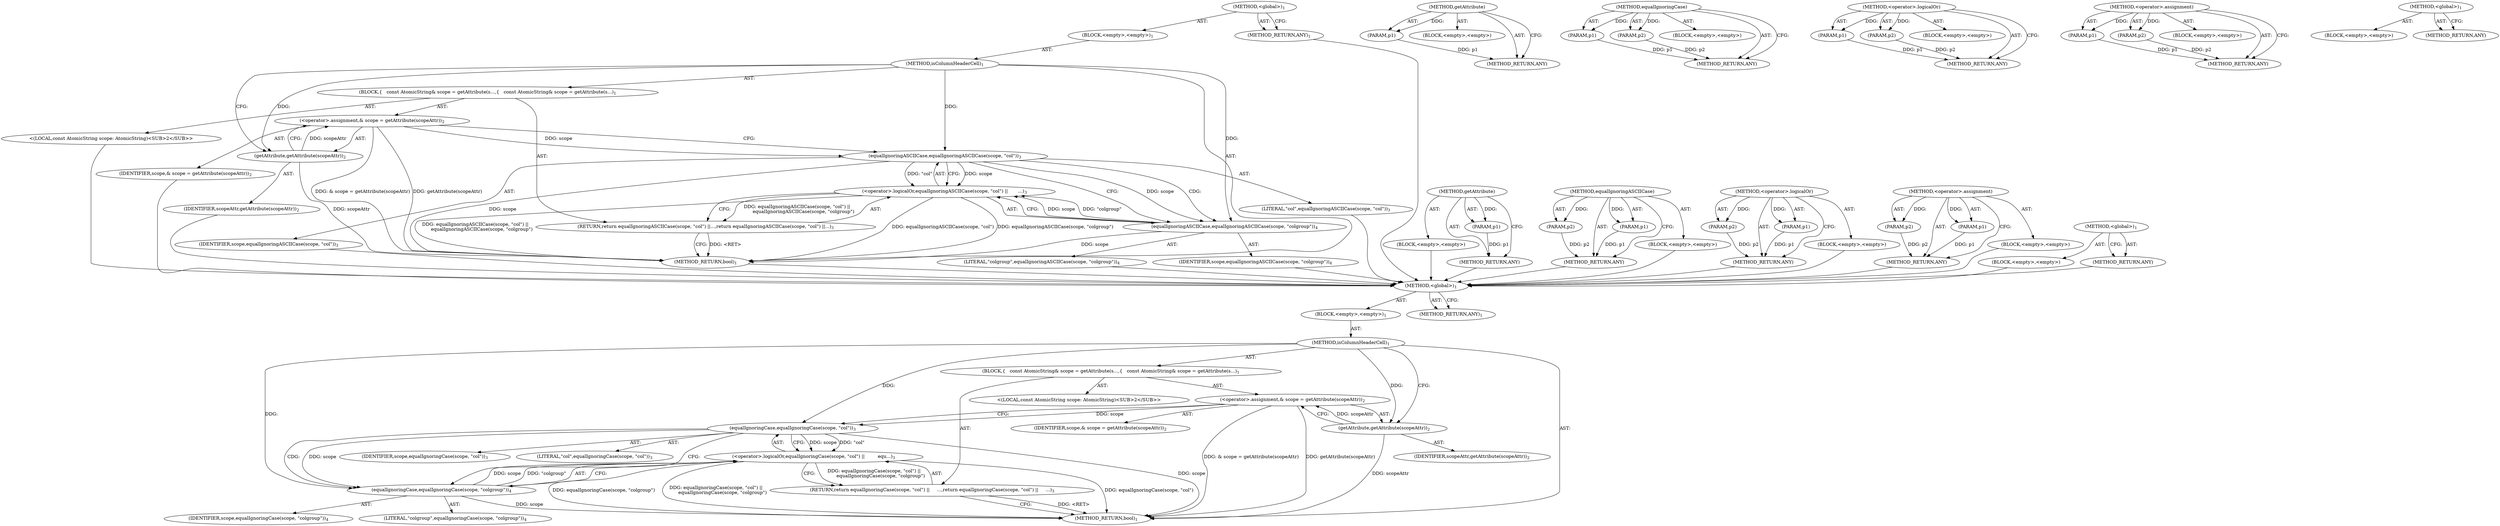 digraph "&lt;global&gt;" {
vulnerable_6 [label=<(METHOD,&lt;global&gt;)<SUB>1</SUB>>];
vulnerable_7 [label=<(BLOCK,&lt;empty&gt;,&lt;empty&gt;)<SUB>1</SUB>>];
vulnerable_8 [label=<(METHOD,isColumnHeaderCell)<SUB>1</SUB>>];
vulnerable_9 [label=<(BLOCK,{
   const AtomicString&amp; scope = getAttribute(s...,{
   const AtomicString&amp; scope = getAttribute(s...)<SUB>1</SUB>>];
vulnerable_10 [label="<(LOCAL,const AtomicString scope: AtomicString)<SUB>2</SUB>>"];
vulnerable_11 [label=<(&lt;operator&gt;.assignment,&amp; scope = getAttribute(scopeAttr))<SUB>2</SUB>>];
vulnerable_12 [label=<(IDENTIFIER,scope,&amp; scope = getAttribute(scopeAttr))<SUB>2</SUB>>];
vulnerable_13 [label=<(getAttribute,getAttribute(scopeAttr))<SUB>2</SUB>>];
vulnerable_14 [label=<(IDENTIFIER,scopeAttr,getAttribute(scopeAttr))<SUB>2</SUB>>];
vulnerable_15 [label=<(RETURN,return equalIgnoringCase(scope, &quot;col&quot;) ||
     ...,return equalIgnoringCase(scope, &quot;col&quot;) ||
     ...)<SUB>3</SUB>>];
vulnerable_16 [label=<(&lt;operator&gt;.logicalOr,equalIgnoringCase(scope, &quot;col&quot;) ||
         equ...)<SUB>3</SUB>>];
vulnerable_17 [label=<(equalIgnoringCase,equalIgnoringCase(scope, &quot;col&quot;))<SUB>3</SUB>>];
vulnerable_18 [label=<(IDENTIFIER,scope,equalIgnoringCase(scope, &quot;col&quot;))<SUB>3</SUB>>];
vulnerable_19 [label=<(LITERAL,&quot;col&quot;,equalIgnoringCase(scope, &quot;col&quot;))<SUB>3</SUB>>];
vulnerable_20 [label=<(equalIgnoringCase,equalIgnoringCase(scope, &quot;colgroup&quot;))<SUB>4</SUB>>];
vulnerable_21 [label=<(IDENTIFIER,scope,equalIgnoringCase(scope, &quot;colgroup&quot;))<SUB>4</SUB>>];
vulnerable_22 [label=<(LITERAL,&quot;colgroup&quot;,equalIgnoringCase(scope, &quot;colgroup&quot;))<SUB>4</SUB>>];
vulnerable_23 [label=<(METHOD_RETURN,bool)<SUB>1</SUB>>];
vulnerable_25 [label=<(METHOD_RETURN,ANY)<SUB>1</SUB>>];
vulnerable_51 [label=<(METHOD,getAttribute)>];
vulnerable_52 [label=<(PARAM,p1)>];
vulnerable_53 [label=<(BLOCK,&lt;empty&gt;,&lt;empty&gt;)>];
vulnerable_54 [label=<(METHOD_RETURN,ANY)>];
vulnerable_60 [label=<(METHOD,equalIgnoringCase)>];
vulnerable_61 [label=<(PARAM,p1)>];
vulnerable_62 [label=<(PARAM,p2)>];
vulnerable_63 [label=<(BLOCK,&lt;empty&gt;,&lt;empty&gt;)>];
vulnerable_64 [label=<(METHOD_RETURN,ANY)>];
vulnerable_55 [label=<(METHOD,&lt;operator&gt;.logicalOr)>];
vulnerable_56 [label=<(PARAM,p1)>];
vulnerable_57 [label=<(PARAM,p2)>];
vulnerable_58 [label=<(BLOCK,&lt;empty&gt;,&lt;empty&gt;)>];
vulnerable_59 [label=<(METHOD_RETURN,ANY)>];
vulnerable_46 [label=<(METHOD,&lt;operator&gt;.assignment)>];
vulnerable_47 [label=<(PARAM,p1)>];
vulnerable_48 [label=<(PARAM,p2)>];
vulnerable_49 [label=<(BLOCK,&lt;empty&gt;,&lt;empty&gt;)>];
vulnerable_50 [label=<(METHOD_RETURN,ANY)>];
vulnerable_40 [label=<(METHOD,&lt;global&gt;)<SUB>1</SUB>>];
vulnerable_41 [label=<(BLOCK,&lt;empty&gt;,&lt;empty&gt;)>];
vulnerable_42 [label=<(METHOD_RETURN,ANY)>];
fixed_6 [label=<(METHOD,&lt;global&gt;)<SUB>1</SUB>>];
fixed_7 [label=<(BLOCK,&lt;empty&gt;,&lt;empty&gt;)<SUB>1</SUB>>];
fixed_8 [label=<(METHOD,isColumnHeaderCell)<SUB>1</SUB>>];
fixed_9 [label=<(BLOCK,{
   const AtomicString&amp; scope = getAttribute(s...,{
   const AtomicString&amp; scope = getAttribute(s...)<SUB>1</SUB>>];
fixed_10 [label="<(LOCAL,const AtomicString scope: AtomicString)<SUB>2</SUB>>"];
fixed_11 [label=<(&lt;operator&gt;.assignment,&amp; scope = getAttribute(scopeAttr))<SUB>2</SUB>>];
fixed_12 [label=<(IDENTIFIER,scope,&amp; scope = getAttribute(scopeAttr))<SUB>2</SUB>>];
fixed_13 [label=<(getAttribute,getAttribute(scopeAttr))<SUB>2</SUB>>];
fixed_14 [label=<(IDENTIFIER,scopeAttr,getAttribute(scopeAttr))<SUB>2</SUB>>];
fixed_15 [label=<(RETURN,return equalIgnoringASCIICase(scope, &quot;col&quot;) ||
...,return equalIgnoringASCIICase(scope, &quot;col&quot;) ||
...)<SUB>3</SUB>>];
fixed_16 [label=<(&lt;operator&gt;.logicalOr,equalIgnoringASCIICase(scope, &quot;col&quot;) ||
       ...)<SUB>3</SUB>>];
fixed_17 [label=<(equalIgnoringASCIICase,equalIgnoringASCIICase(scope, &quot;col&quot;))<SUB>3</SUB>>];
fixed_18 [label=<(IDENTIFIER,scope,equalIgnoringASCIICase(scope, &quot;col&quot;))<SUB>3</SUB>>];
fixed_19 [label=<(LITERAL,&quot;col&quot;,equalIgnoringASCIICase(scope, &quot;col&quot;))<SUB>3</SUB>>];
fixed_20 [label=<(equalIgnoringASCIICase,equalIgnoringASCIICase(scope, &quot;colgroup&quot;))<SUB>4</SUB>>];
fixed_21 [label=<(IDENTIFIER,scope,equalIgnoringASCIICase(scope, &quot;colgroup&quot;))<SUB>4</SUB>>];
fixed_22 [label=<(LITERAL,&quot;colgroup&quot;,equalIgnoringASCIICase(scope, &quot;colgroup&quot;))<SUB>4</SUB>>];
fixed_23 [label=<(METHOD_RETURN,bool)<SUB>1</SUB>>];
fixed_25 [label=<(METHOD_RETURN,ANY)<SUB>1</SUB>>];
fixed_51 [label=<(METHOD,getAttribute)>];
fixed_52 [label=<(PARAM,p1)>];
fixed_53 [label=<(BLOCK,&lt;empty&gt;,&lt;empty&gt;)>];
fixed_54 [label=<(METHOD_RETURN,ANY)>];
fixed_60 [label=<(METHOD,equalIgnoringASCIICase)>];
fixed_61 [label=<(PARAM,p1)>];
fixed_62 [label=<(PARAM,p2)>];
fixed_63 [label=<(BLOCK,&lt;empty&gt;,&lt;empty&gt;)>];
fixed_64 [label=<(METHOD_RETURN,ANY)>];
fixed_55 [label=<(METHOD,&lt;operator&gt;.logicalOr)>];
fixed_56 [label=<(PARAM,p1)>];
fixed_57 [label=<(PARAM,p2)>];
fixed_58 [label=<(BLOCK,&lt;empty&gt;,&lt;empty&gt;)>];
fixed_59 [label=<(METHOD_RETURN,ANY)>];
fixed_46 [label=<(METHOD,&lt;operator&gt;.assignment)>];
fixed_47 [label=<(PARAM,p1)>];
fixed_48 [label=<(PARAM,p2)>];
fixed_49 [label=<(BLOCK,&lt;empty&gt;,&lt;empty&gt;)>];
fixed_50 [label=<(METHOD_RETURN,ANY)>];
fixed_40 [label=<(METHOD,&lt;global&gt;)<SUB>1</SUB>>];
fixed_41 [label=<(BLOCK,&lt;empty&gt;,&lt;empty&gt;)>];
fixed_42 [label=<(METHOD_RETURN,ANY)>];
vulnerable_6 -> vulnerable_7  [key=0, label="AST: "];
vulnerable_6 -> vulnerable_25  [key=0, label="AST: "];
vulnerable_6 -> vulnerable_25  [key=1, label="CFG: "];
vulnerable_7 -> vulnerable_8  [key=0, label="AST: "];
vulnerable_8 -> vulnerable_9  [key=0, label="AST: "];
vulnerable_8 -> vulnerable_23  [key=0, label="AST: "];
vulnerable_8 -> vulnerable_13  [key=0, label="CFG: "];
vulnerable_8 -> vulnerable_13  [key=1, label="DDG: "];
vulnerable_8 -> vulnerable_17  [key=0, label="DDG: "];
vulnerable_8 -> vulnerable_20  [key=0, label="DDG: "];
vulnerable_9 -> vulnerable_10  [key=0, label="AST: "];
vulnerable_9 -> vulnerable_11  [key=0, label="AST: "];
vulnerable_9 -> vulnerable_15  [key=0, label="AST: "];
vulnerable_11 -> vulnerable_12  [key=0, label="AST: "];
vulnerable_11 -> vulnerable_13  [key=0, label="AST: "];
vulnerable_11 -> vulnerable_17  [key=0, label="CFG: "];
vulnerable_11 -> vulnerable_17  [key=1, label="DDG: scope"];
vulnerable_11 -> vulnerable_23  [key=0, label="DDG: getAttribute(scopeAttr)"];
vulnerable_11 -> vulnerable_23  [key=1, label="DDG: &amp; scope = getAttribute(scopeAttr)"];
vulnerable_13 -> vulnerable_14  [key=0, label="AST: "];
vulnerable_13 -> vulnerable_11  [key=0, label="CFG: "];
vulnerable_13 -> vulnerable_11  [key=1, label="DDG: scopeAttr"];
vulnerable_13 -> vulnerable_23  [key=0, label="DDG: scopeAttr"];
vulnerable_15 -> vulnerable_16  [key=0, label="AST: "];
vulnerable_15 -> vulnerable_23  [key=0, label="CFG: "];
vulnerable_15 -> vulnerable_23  [key=1, label="DDG: &lt;RET&gt;"];
vulnerable_16 -> vulnerable_17  [key=0, label="AST: "];
vulnerable_16 -> vulnerable_20  [key=0, label="AST: "];
vulnerable_16 -> vulnerable_15  [key=0, label="CFG: "];
vulnerable_16 -> vulnerable_15  [key=1, label="DDG: equalIgnoringCase(scope, &quot;col&quot;) ||
         equalIgnoringCase(scope, &quot;colgroup&quot;)"];
vulnerable_16 -> vulnerable_23  [key=0, label="DDG: equalIgnoringCase(scope, &quot;col&quot;)"];
vulnerable_16 -> vulnerable_23  [key=1, label="DDG: equalIgnoringCase(scope, &quot;colgroup&quot;)"];
vulnerable_16 -> vulnerable_23  [key=2, label="DDG: equalIgnoringCase(scope, &quot;col&quot;) ||
         equalIgnoringCase(scope, &quot;colgroup&quot;)"];
vulnerable_17 -> vulnerable_18  [key=0, label="AST: "];
vulnerable_17 -> vulnerable_19  [key=0, label="AST: "];
vulnerable_17 -> vulnerable_16  [key=0, label="CFG: "];
vulnerable_17 -> vulnerable_16  [key=1, label="DDG: scope"];
vulnerable_17 -> vulnerable_16  [key=2, label="DDG: &quot;col&quot;"];
vulnerable_17 -> vulnerable_20  [key=0, label="CFG: "];
vulnerable_17 -> vulnerable_20  [key=1, label="DDG: scope"];
vulnerable_17 -> vulnerable_20  [key=2, label="CDG: "];
vulnerable_17 -> vulnerable_23  [key=0, label="DDG: scope"];
vulnerable_20 -> vulnerable_21  [key=0, label="AST: "];
vulnerable_20 -> vulnerable_22  [key=0, label="AST: "];
vulnerable_20 -> vulnerable_16  [key=0, label="CFG: "];
vulnerable_20 -> vulnerable_16  [key=1, label="DDG: scope"];
vulnerable_20 -> vulnerable_16  [key=2, label="DDG: &quot;colgroup&quot;"];
vulnerable_20 -> vulnerable_23  [key=0, label="DDG: scope"];
vulnerable_51 -> vulnerable_52  [key=0, label="AST: "];
vulnerable_51 -> vulnerable_52  [key=1, label="DDG: "];
vulnerable_51 -> vulnerable_53  [key=0, label="AST: "];
vulnerable_51 -> vulnerable_54  [key=0, label="AST: "];
vulnerable_51 -> vulnerable_54  [key=1, label="CFG: "];
vulnerable_52 -> vulnerable_54  [key=0, label="DDG: p1"];
vulnerable_60 -> vulnerable_61  [key=0, label="AST: "];
vulnerable_60 -> vulnerable_61  [key=1, label="DDG: "];
vulnerable_60 -> vulnerable_63  [key=0, label="AST: "];
vulnerable_60 -> vulnerable_62  [key=0, label="AST: "];
vulnerable_60 -> vulnerable_62  [key=1, label="DDG: "];
vulnerable_60 -> vulnerable_64  [key=0, label="AST: "];
vulnerable_60 -> vulnerable_64  [key=1, label="CFG: "];
vulnerable_61 -> vulnerable_64  [key=0, label="DDG: p1"];
vulnerable_62 -> vulnerable_64  [key=0, label="DDG: p2"];
vulnerable_55 -> vulnerable_56  [key=0, label="AST: "];
vulnerable_55 -> vulnerable_56  [key=1, label="DDG: "];
vulnerable_55 -> vulnerable_58  [key=0, label="AST: "];
vulnerable_55 -> vulnerable_57  [key=0, label="AST: "];
vulnerable_55 -> vulnerable_57  [key=1, label="DDG: "];
vulnerable_55 -> vulnerable_59  [key=0, label="AST: "];
vulnerable_55 -> vulnerable_59  [key=1, label="CFG: "];
vulnerable_56 -> vulnerable_59  [key=0, label="DDG: p1"];
vulnerable_57 -> vulnerable_59  [key=0, label="DDG: p2"];
vulnerable_46 -> vulnerable_47  [key=0, label="AST: "];
vulnerable_46 -> vulnerable_47  [key=1, label="DDG: "];
vulnerable_46 -> vulnerable_49  [key=0, label="AST: "];
vulnerable_46 -> vulnerable_48  [key=0, label="AST: "];
vulnerable_46 -> vulnerable_48  [key=1, label="DDG: "];
vulnerable_46 -> vulnerable_50  [key=0, label="AST: "];
vulnerable_46 -> vulnerable_50  [key=1, label="CFG: "];
vulnerable_47 -> vulnerable_50  [key=0, label="DDG: p1"];
vulnerable_48 -> vulnerable_50  [key=0, label="DDG: p2"];
vulnerable_40 -> vulnerable_41  [key=0, label="AST: "];
vulnerable_40 -> vulnerable_42  [key=0, label="AST: "];
vulnerable_40 -> vulnerable_42  [key=1, label="CFG: "];
fixed_6 -> fixed_7  [key=0, label="AST: "];
fixed_6 -> fixed_25  [key=0, label="AST: "];
fixed_6 -> fixed_25  [key=1, label="CFG: "];
fixed_7 -> fixed_8  [key=0, label="AST: "];
fixed_8 -> fixed_9  [key=0, label="AST: "];
fixed_8 -> fixed_23  [key=0, label="AST: "];
fixed_8 -> fixed_13  [key=0, label="CFG: "];
fixed_8 -> fixed_13  [key=1, label="DDG: "];
fixed_8 -> fixed_17  [key=0, label="DDG: "];
fixed_8 -> fixed_20  [key=0, label="DDG: "];
fixed_9 -> fixed_10  [key=0, label="AST: "];
fixed_9 -> fixed_11  [key=0, label="AST: "];
fixed_9 -> fixed_15  [key=0, label="AST: "];
fixed_10 -> vulnerable_6  [key=0];
fixed_11 -> fixed_12  [key=0, label="AST: "];
fixed_11 -> fixed_13  [key=0, label="AST: "];
fixed_11 -> fixed_17  [key=0, label="CFG: "];
fixed_11 -> fixed_17  [key=1, label="DDG: scope"];
fixed_11 -> fixed_23  [key=0, label="DDG: getAttribute(scopeAttr)"];
fixed_11 -> fixed_23  [key=1, label="DDG: &amp; scope = getAttribute(scopeAttr)"];
fixed_12 -> vulnerable_6  [key=0];
fixed_13 -> fixed_14  [key=0, label="AST: "];
fixed_13 -> fixed_11  [key=0, label="CFG: "];
fixed_13 -> fixed_11  [key=1, label="DDG: scopeAttr"];
fixed_13 -> fixed_23  [key=0, label="DDG: scopeAttr"];
fixed_14 -> vulnerable_6  [key=0];
fixed_15 -> fixed_16  [key=0, label="AST: "];
fixed_15 -> fixed_23  [key=0, label="CFG: "];
fixed_15 -> fixed_23  [key=1, label="DDG: &lt;RET&gt;"];
fixed_16 -> fixed_17  [key=0, label="AST: "];
fixed_16 -> fixed_20  [key=0, label="AST: "];
fixed_16 -> fixed_15  [key=0, label="CFG: "];
fixed_16 -> fixed_15  [key=1, label="DDG: equalIgnoringASCIICase(scope, &quot;col&quot;) ||
         equalIgnoringASCIICase(scope, &quot;colgroup&quot;)"];
fixed_16 -> fixed_23  [key=0, label="DDG: equalIgnoringASCIICase(scope, &quot;col&quot;)"];
fixed_16 -> fixed_23  [key=1, label="DDG: equalIgnoringASCIICase(scope, &quot;colgroup&quot;)"];
fixed_16 -> fixed_23  [key=2, label="DDG: equalIgnoringASCIICase(scope, &quot;col&quot;) ||
         equalIgnoringASCIICase(scope, &quot;colgroup&quot;)"];
fixed_17 -> fixed_18  [key=0, label="AST: "];
fixed_17 -> fixed_19  [key=0, label="AST: "];
fixed_17 -> fixed_16  [key=0, label="CFG: "];
fixed_17 -> fixed_16  [key=1, label="DDG: scope"];
fixed_17 -> fixed_16  [key=2, label="DDG: &quot;col&quot;"];
fixed_17 -> fixed_20  [key=0, label="CFG: "];
fixed_17 -> fixed_20  [key=1, label="DDG: scope"];
fixed_17 -> fixed_20  [key=2, label="CDG: "];
fixed_17 -> fixed_23  [key=0, label="DDG: scope"];
fixed_18 -> vulnerable_6  [key=0];
fixed_19 -> vulnerable_6  [key=0];
fixed_20 -> fixed_21  [key=0, label="AST: "];
fixed_20 -> fixed_22  [key=0, label="AST: "];
fixed_20 -> fixed_16  [key=0, label="CFG: "];
fixed_20 -> fixed_16  [key=1, label="DDG: scope"];
fixed_20 -> fixed_16  [key=2, label="DDG: &quot;colgroup&quot;"];
fixed_20 -> fixed_23  [key=0, label="DDG: scope"];
fixed_21 -> vulnerable_6  [key=0];
fixed_22 -> vulnerable_6  [key=0];
fixed_23 -> vulnerable_6  [key=0];
fixed_25 -> vulnerable_6  [key=0];
fixed_51 -> fixed_52  [key=0, label="AST: "];
fixed_51 -> fixed_52  [key=1, label="DDG: "];
fixed_51 -> fixed_53  [key=0, label="AST: "];
fixed_51 -> fixed_54  [key=0, label="AST: "];
fixed_51 -> fixed_54  [key=1, label="CFG: "];
fixed_52 -> fixed_54  [key=0, label="DDG: p1"];
fixed_53 -> vulnerable_6  [key=0];
fixed_54 -> vulnerable_6  [key=0];
fixed_60 -> fixed_61  [key=0, label="AST: "];
fixed_60 -> fixed_61  [key=1, label="DDG: "];
fixed_60 -> fixed_63  [key=0, label="AST: "];
fixed_60 -> fixed_62  [key=0, label="AST: "];
fixed_60 -> fixed_62  [key=1, label="DDG: "];
fixed_60 -> fixed_64  [key=0, label="AST: "];
fixed_60 -> fixed_64  [key=1, label="CFG: "];
fixed_61 -> fixed_64  [key=0, label="DDG: p1"];
fixed_62 -> fixed_64  [key=0, label="DDG: p2"];
fixed_63 -> vulnerable_6  [key=0];
fixed_64 -> vulnerable_6  [key=0];
fixed_55 -> fixed_56  [key=0, label="AST: "];
fixed_55 -> fixed_56  [key=1, label="DDG: "];
fixed_55 -> fixed_58  [key=0, label="AST: "];
fixed_55 -> fixed_57  [key=0, label="AST: "];
fixed_55 -> fixed_57  [key=1, label="DDG: "];
fixed_55 -> fixed_59  [key=0, label="AST: "];
fixed_55 -> fixed_59  [key=1, label="CFG: "];
fixed_56 -> fixed_59  [key=0, label="DDG: p1"];
fixed_57 -> fixed_59  [key=0, label="DDG: p2"];
fixed_58 -> vulnerable_6  [key=0];
fixed_59 -> vulnerable_6  [key=0];
fixed_46 -> fixed_47  [key=0, label="AST: "];
fixed_46 -> fixed_47  [key=1, label="DDG: "];
fixed_46 -> fixed_49  [key=0, label="AST: "];
fixed_46 -> fixed_48  [key=0, label="AST: "];
fixed_46 -> fixed_48  [key=1, label="DDG: "];
fixed_46 -> fixed_50  [key=0, label="AST: "];
fixed_46 -> fixed_50  [key=1, label="CFG: "];
fixed_47 -> fixed_50  [key=0, label="DDG: p1"];
fixed_48 -> fixed_50  [key=0, label="DDG: p2"];
fixed_49 -> vulnerable_6  [key=0];
fixed_50 -> vulnerable_6  [key=0];
fixed_40 -> fixed_41  [key=0, label="AST: "];
fixed_40 -> fixed_42  [key=0, label="AST: "];
fixed_40 -> fixed_42  [key=1, label="CFG: "];
fixed_41 -> vulnerable_6  [key=0];
fixed_42 -> vulnerable_6  [key=0];
}
